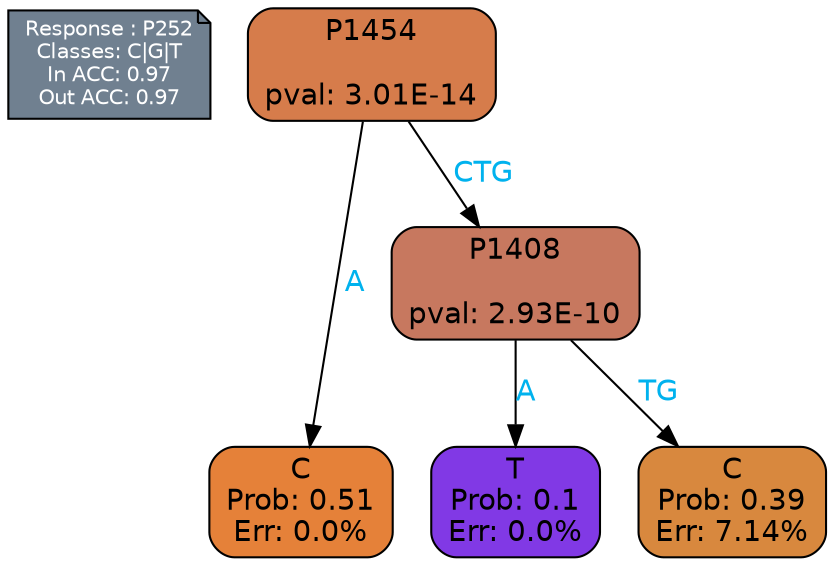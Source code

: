 digraph Tree {
node [shape=box, style="filled, rounded", color="black", fontname=helvetica] ;
graph [ranksep=equally, splines=polylines, bgcolor=transparent, dpi=600] ;
edge [fontname=helvetica] ;
LEGEND [label="Response : P252
Classes: C|G|T
In ACC: 0.97
Out ACC: 0.97
",shape=note,align=left,style=filled,fillcolor="slategray",fontcolor="white",fontsize=10];1 [label="P1454

pval: 3.01E-14", fillcolor="#d67c4b"] ;
2 [label="C
Prob: 0.51
Err: 0.0%", fillcolor="#e58139"] ;
3 [label="P1408

pval: 2.93E-10", fillcolor="#c7785f"] ;
4 [label="T
Prob: 0.1
Err: 0.0%", fillcolor="#8139e5"] ;
5 [label="C
Prob: 0.39
Err: 7.14%", fillcolor="#d8883e"] ;
1 -> 2 [label="A",fontcolor=deepskyblue2] ;
1 -> 3 [label="CTG",fontcolor=deepskyblue2] ;
3 -> 4 [label="A",fontcolor=deepskyblue2] ;
3 -> 5 [label="TG",fontcolor=deepskyblue2] ;
{rank = same; 2;4;5;}{rank = same; LEGEND;1;}}